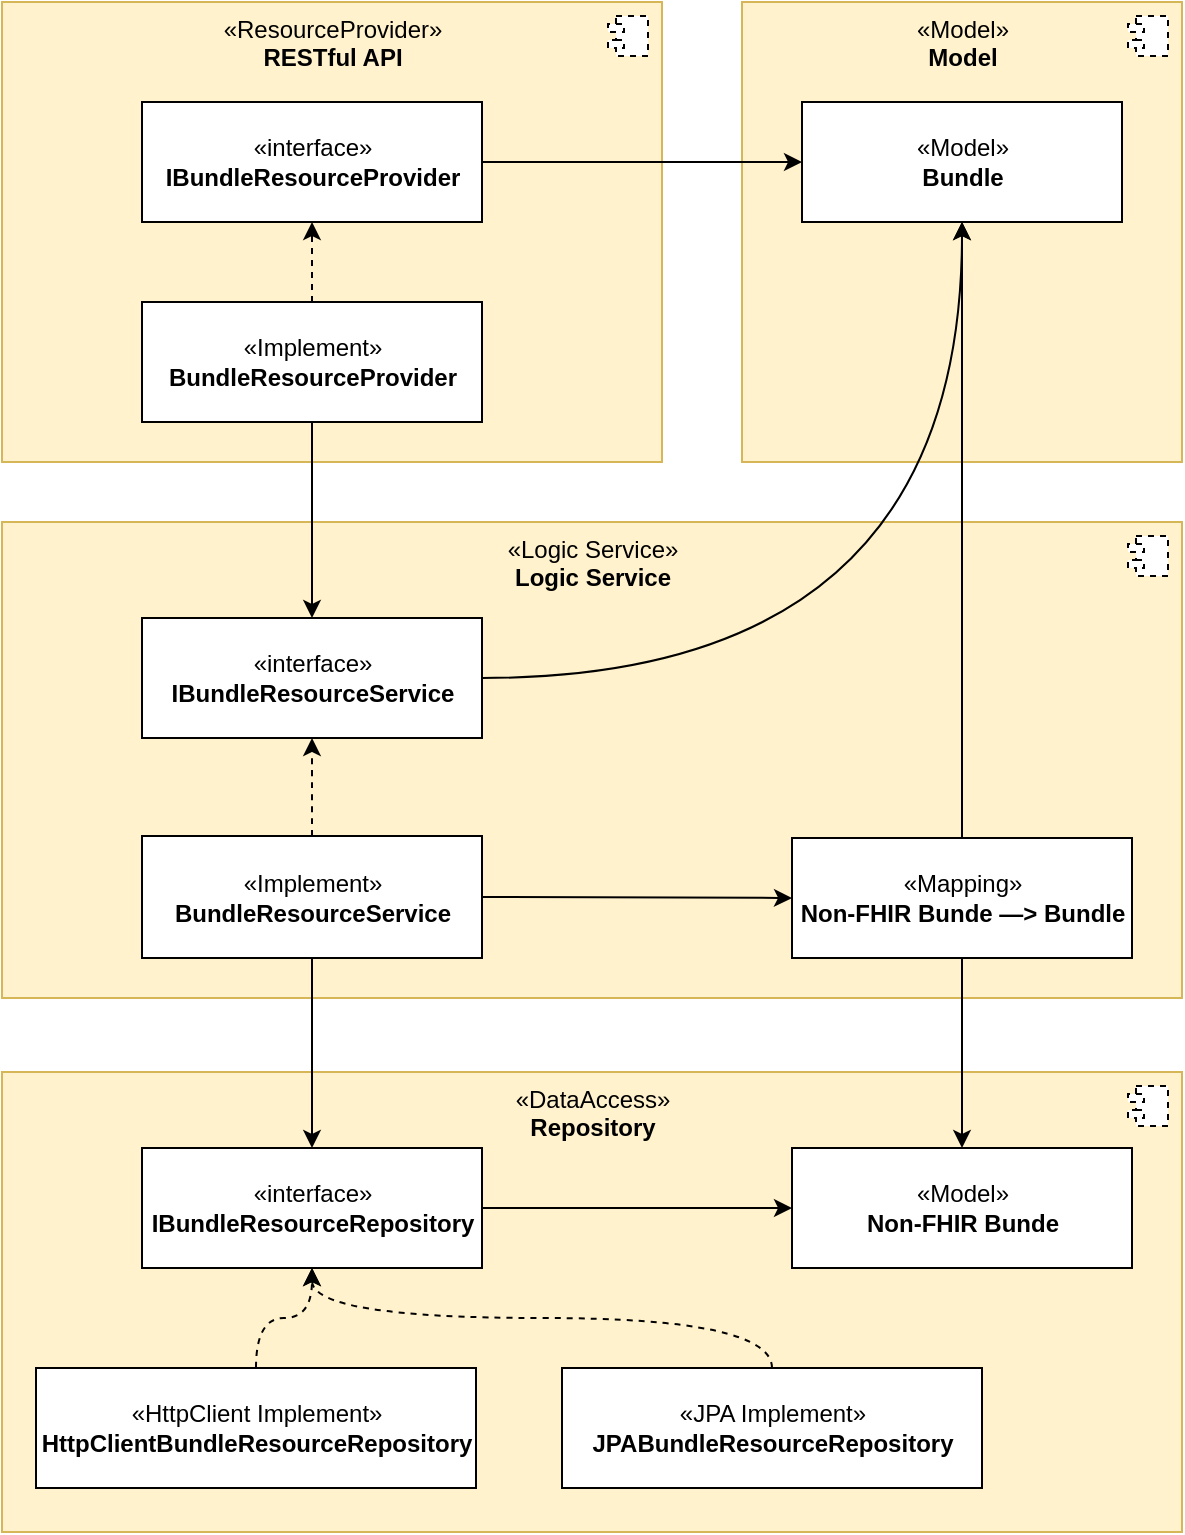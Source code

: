 <mxfile version="18.1.3" type="device"><diagram id="Vyc6NnuXpRzp3zq-AulJ" name="Page-1"><mxGraphModel dx="1329" dy="905" grid="1" gridSize="10" guides="1" tooltips="1" connect="1" arrows="1" fold="1" page="1" pageScale="1" pageWidth="827" pageHeight="1169" math="0" shadow="0"><root><mxCell id="0"/><mxCell id="1" parent="0"/><mxCell id="QedkFZQ3MLfom0iHyFJK-1" value="«Model»&lt;br&gt;&lt;b&gt;Model&lt;/b&gt;" style="html=1;dropTarget=0;fillColor=#fff2cc;strokeColor=#d6b656;verticalAlign=top;" vertex="1" parent="1"><mxGeometry x="480" y="1060" width="220" height="230" as="geometry"/></mxCell><mxCell id="QedkFZQ3MLfom0iHyFJK-2" value="" style="shape=module;jettyWidth=8;jettyHeight=4;dashed=1;" vertex="1" parent="QedkFZQ3MLfom0iHyFJK-1"><mxGeometry x="1" width="20" height="20" relative="1" as="geometry"><mxPoint x="-27" y="7" as="offset"/></mxGeometry></mxCell><mxCell id="QedkFZQ3MLfom0iHyFJK-3" value="«DataAccess»&lt;br&gt;&lt;b&gt;Repository&lt;/b&gt;" style="html=1;dropTarget=0;fillColor=#fff2cc;strokeColor=#d6b656;verticalAlign=top;" vertex="1" parent="1"><mxGeometry x="110" y="1595" width="590" height="230" as="geometry"/></mxCell><mxCell id="QedkFZQ3MLfom0iHyFJK-4" value="" style="shape=module;jettyWidth=8;jettyHeight=4;dashed=1;" vertex="1" parent="QedkFZQ3MLfom0iHyFJK-3"><mxGeometry x="1" width="20" height="20" relative="1" as="geometry"><mxPoint x="-27" y="7" as="offset"/></mxGeometry></mxCell><mxCell id="QedkFZQ3MLfom0iHyFJK-5" value="«Logic Service»&lt;br&gt;&lt;b&gt;Logic Service&lt;/b&gt;" style="html=1;dropTarget=0;fillColor=#fff2cc;strokeColor=#d6b656;verticalAlign=top;" vertex="1" parent="1"><mxGeometry x="110" y="1320" width="590" height="238" as="geometry"/></mxCell><mxCell id="QedkFZQ3MLfom0iHyFJK-6" value="" style="shape=module;jettyWidth=8;jettyHeight=4;dashed=1;" vertex="1" parent="QedkFZQ3MLfom0iHyFJK-5"><mxGeometry x="1" width="20" height="20" relative="1" as="geometry"><mxPoint x="-27" y="7" as="offset"/></mxGeometry></mxCell><mxCell id="QedkFZQ3MLfom0iHyFJK-7" value="«ResourceProvider»&lt;br&gt;&lt;b&gt;RESTful API&lt;/b&gt;" style="html=1;dropTarget=0;fillColor=#fff2cc;strokeColor=#d6b656;verticalAlign=top;" vertex="1" parent="1"><mxGeometry x="110" y="1060" width="330" height="230" as="geometry"/></mxCell><mxCell id="QedkFZQ3MLfom0iHyFJK-8" value="" style="shape=module;jettyWidth=8;jettyHeight=4;dashed=1;" vertex="1" parent="QedkFZQ3MLfom0iHyFJK-7"><mxGeometry x="1" width="20" height="20" relative="1" as="geometry"><mxPoint x="-27" y="7" as="offset"/></mxGeometry></mxCell><mxCell id="QedkFZQ3MLfom0iHyFJK-9" style="edgeStyle=none;rounded=0;orthogonalLoop=1;jettySize=auto;html=1;entryX=0;entryY=0.5;entryDx=0;entryDy=0;" edge="1" parent="1" source="QedkFZQ3MLfom0iHyFJK-10" target="QedkFZQ3MLfom0iHyFJK-16"><mxGeometry relative="1" as="geometry"/></mxCell><mxCell id="QedkFZQ3MLfom0iHyFJK-10" value="«interface»&lt;br&gt;&lt;b&gt;IBundleResourceProvider&lt;/b&gt;" style="html=1;" vertex="1" parent="1"><mxGeometry x="180" y="1110" width="170" height="60" as="geometry"/></mxCell><mxCell id="QedkFZQ3MLfom0iHyFJK-11" style="edgeStyle=none;rounded=0;orthogonalLoop=1;jettySize=auto;html=1;entryX=0.5;entryY=1;entryDx=0;entryDy=0;dashed=1;" edge="1" parent="1" source="QedkFZQ3MLfom0iHyFJK-13" target="QedkFZQ3MLfom0iHyFJK-10"><mxGeometry relative="1" as="geometry"/></mxCell><mxCell id="QedkFZQ3MLfom0iHyFJK-12" style="edgeStyle=orthogonalEdgeStyle;curved=1;rounded=0;orthogonalLoop=1;jettySize=auto;html=1;" edge="1" parent="1" source="QedkFZQ3MLfom0iHyFJK-13" target="QedkFZQ3MLfom0iHyFJK-15"><mxGeometry relative="1" as="geometry"/></mxCell><mxCell id="QedkFZQ3MLfom0iHyFJK-13" value="«Implement»&lt;br&gt;&lt;b&gt;BundleResourceProvider&lt;/b&gt;" style="html=1;" vertex="1" parent="1"><mxGeometry x="180" y="1210" width="170" height="60" as="geometry"/></mxCell><mxCell id="QedkFZQ3MLfom0iHyFJK-14" style="edgeStyle=orthogonalEdgeStyle;curved=1;rounded=0;orthogonalLoop=1;jettySize=auto;html=1;entryX=0.5;entryY=1;entryDx=0;entryDy=0;" edge="1" parent="1" source="QedkFZQ3MLfom0iHyFJK-15" target="QedkFZQ3MLfom0iHyFJK-16"><mxGeometry relative="1" as="geometry"/></mxCell><mxCell id="QedkFZQ3MLfom0iHyFJK-15" value="«interface»&lt;br&gt;&lt;b&gt;IBundleResourceService&lt;/b&gt;" style="html=1;" vertex="1" parent="1"><mxGeometry x="180" y="1368" width="170" height="60" as="geometry"/></mxCell><mxCell id="QedkFZQ3MLfom0iHyFJK-16" value="«Model»&lt;br&gt;&lt;b&gt;Bundle&lt;/b&gt;" style="html=1;" vertex="1" parent="1"><mxGeometry x="510" y="1110" width="160" height="60" as="geometry"/></mxCell><mxCell id="QedkFZQ3MLfom0iHyFJK-17" style="edgeStyle=orthogonalEdgeStyle;curved=1;rounded=0;orthogonalLoop=1;jettySize=auto;html=1;dashed=1;" edge="1" parent="1" source="QedkFZQ3MLfom0iHyFJK-20" target="QedkFZQ3MLfom0iHyFJK-15"><mxGeometry relative="1" as="geometry"/></mxCell><mxCell id="QedkFZQ3MLfom0iHyFJK-18" value="" style="edgeStyle=orthogonalEdgeStyle;curved=1;rounded=0;orthogonalLoop=1;jettySize=auto;html=1;" edge="1" parent="1" source="QedkFZQ3MLfom0iHyFJK-20" target="QedkFZQ3MLfom0iHyFJK-22"><mxGeometry relative="1" as="geometry"/></mxCell><mxCell id="QedkFZQ3MLfom0iHyFJK-19" style="edgeStyle=orthogonalEdgeStyle;curved=1;rounded=0;orthogonalLoop=1;jettySize=auto;html=1;entryX=0;entryY=0.5;entryDx=0;entryDy=0;" edge="1" parent="1" source="QedkFZQ3MLfom0iHyFJK-20" target="QedkFZQ3MLfom0iHyFJK-28"><mxGeometry relative="1" as="geometry"/></mxCell><mxCell id="QedkFZQ3MLfom0iHyFJK-20" value="«Implement»&lt;br&gt;&lt;b&gt;BundleResourceService&lt;/b&gt;" style="html=1;" vertex="1" parent="1"><mxGeometry x="180" y="1477" width="170" height="61" as="geometry"/></mxCell><mxCell id="QedkFZQ3MLfom0iHyFJK-21" style="edgeStyle=orthogonalEdgeStyle;curved=1;rounded=0;orthogonalLoop=1;jettySize=auto;html=1;entryX=0;entryY=0.5;entryDx=0;entryDy=0;" edge="1" parent="1" source="QedkFZQ3MLfom0iHyFJK-22" target="QedkFZQ3MLfom0iHyFJK-25"><mxGeometry relative="1" as="geometry"/></mxCell><mxCell id="QedkFZQ3MLfom0iHyFJK-22" value="«interface»&lt;br&gt;&lt;b&gt;IBundleResourceRepository&lt;/b&gt;" style="html=1;" vertex="1" parent="1"><mxGeometry x="180" y="1633" width="170" height="60" as="geometry"/></mxCell><mxCell id="QedkFZQ3MLfom0iHyFJK-23" style="rounded=0;orthogonalLoop=1;jettySize=auto;html=1;entryX=0.5;entryY=1;entryDx=0;entryDy=0;dashed=1;edgeStyle=orthogonalEdgeStyle;curved=1;" edge="1" parent="1" source="QedkFZQ3MLfom0iHyFJK-24" target="QedkFZQ3MLfom0iHyFJK-22"><mxGeometry relative="1" as="geometry"/></mxCell><mxCell id="QedkFZQ3MLfom0iHyFJK-24" value="«HttpClient Implement»&lt;br&gt;&lt;b&gt;HttpClientBundleResourceRepository&lt;/b&gt;" style="html=1;" vertex="1" parent="1"><mxGeometry x="127" y="1743" width="220" height="60" as="geometry"/></mxCell><mxCell id="QedkFZQ3MLfom0iHyFJK-25" value="«Model»&lt;br&gt;&lt;b&gt;Non-FHIR Bunde&lt;/b&gt;" style="html=1;" vertex="1" parent="1"><mxGeometry x="505" y="1633" width="170" height="60" as="geometry"/></mxCell><mxCell id="QedkFZQ3MLfom0iHyFJK-26" style="edgeStyle=orthogonalEdgeStyle;curved=1;rounded=0;orthogonalLoop=1;jettySize=auto;html=1;exitX=0.5;exitY=1;exitDx=0;exitDy=0;" edge="1" parent="1" source="QedkFZQ3MLfom0iHyFJK-28" target="QedkFZQ3MLfom0iHyFJK-25"><mxGeometry relative="1" as="geometry"/></mxCell><mxCell id="QedkFZQ3MLfom0iHyFJK-27" style="edgeStyle=orthogonalEdgeStyle;curved=1;rounded=0;orthogonalLoop=1;jettySize=auto;html=1;" edge="1" parent="1" source="QedkFZQ3MLfom0iHyFJK-28" target="QedkFZQ3MLfom0iHyFJK-16"><mxGeometry relative="1" as="geometry"/></mxCell><mxCell id="QedkFZQ3MLfom0iHyFJK-28" value="«Mapping»&lt;br&gt;&lt;b&gt;Non-FHIR Bunde —&amp;gt; Bundle&lt;br&gt;&lt;/b&gt;" style="html=1;" vertex="1" parent="1"><mxGeometry x="505" y="1478" width="170" height="60" as="geometry"/></mxCell><mxCell id="QedkFZQ3MLfom0iHyFJK-29" style="rounded=0;orthogonalLoop=1;jettySize=auto;html=1;entryX=0.5;entryY=1;entryDx=0;entryDy=0;exitX=0.5;exitY=0;exitDx=0;exitDy=0;dashed=1;edgeStyle=orthogonalEdgeStyle;curved=1;" edge="1" parent="1" source="QedkFZQ3MLfom0iHyFJK-30" target="QedkFZQ3MLfom0iHyFJK-22"><mxGeometry relative="1" as="geometry"/></mxCell><mxCell id="QedkFZQ3MLfom0iHyFJK-30" value="«JPA Implement»&lt;br&gt;&lt;b&gt;JPABundleResourceRepository&lt;/b&gt;" style="html=1;" vertex="1" parent="1"><mxGeometry x="390" y="1743" width="210" height="60" as="geometry"/></mxCell></root></mxGraphModel></diagram></mxfile>